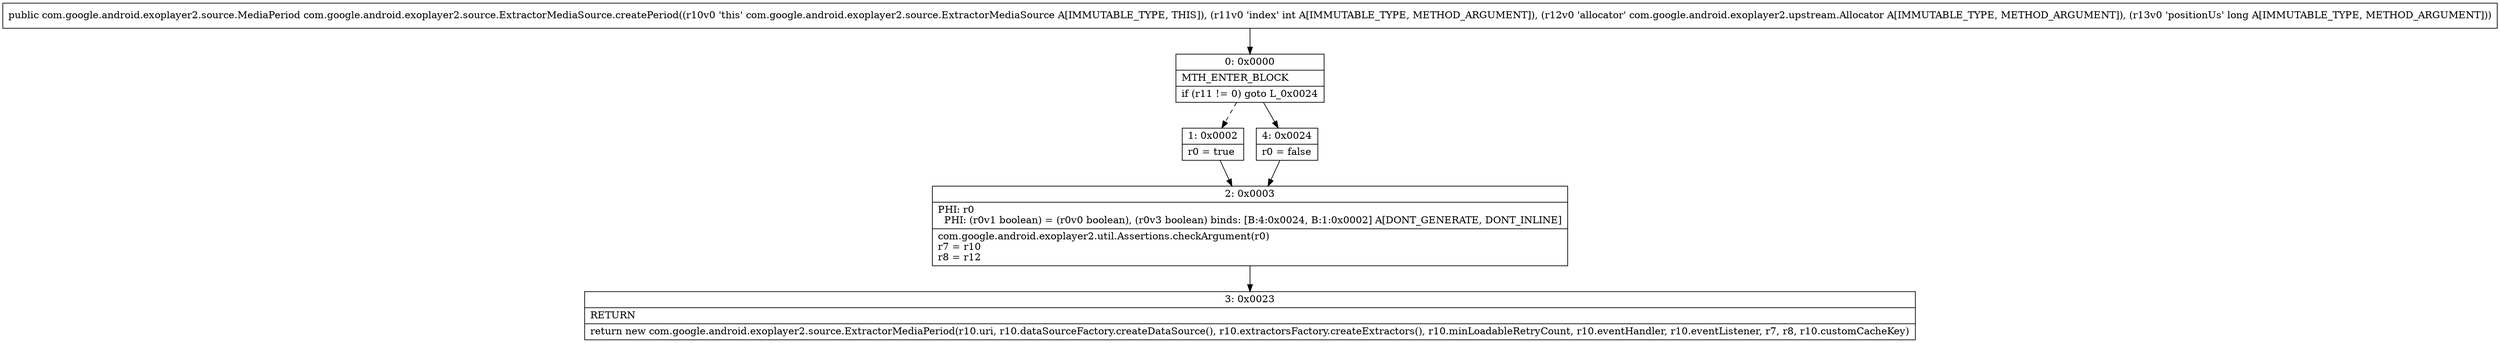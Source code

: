 digraph "CFG forcom.google.android.exoplayer2.source.ExtractorMediaSource.createPeriod(ILcom\/google\/android\/exoplayer2\/upstream\/Allocator;J)Lcom\/google\/android\/exoplayer2\/source\/MediaPeriod;" {
Node_0 [shape=record,label="{0\:\ 0x0000|MTH_ENTER_BLOCK\l|if (r11 != 0) goto L_0x0024\l}"];
Node_1 [shape=record,label="{1\:\ 0x0002|r0 = true\l}"];
Node_2 [shape=record,label="{2\:\ 0x0003|PHI: r0 \l  PHI: (r0v1 boolean) = (r0v0 boolean), (r0v3 boolean) binds: [B:4:0x0024, B:1:0x0002] A[DONT_GENERATE, DONT_INLINE]\l|com.google.android.exoplayer2.util.Assertions.checkArgument(r0)\lr7 = r10\lr8 = r12\l}"];
Node_3 [shape=record,label="{3\:\ 0x0023|RETURN\l|return new com.google.android.exoplayer2.source.ExtractorMediaPeriod(r10.uri, r10.dataSourceFactory.createDataSource(), r10.extractorsFactory.createExtractors(), r10.minLoadableRetryCount, r10.eventHandler, r10.eventListener, r7, r8, r10.customCacheKey)\l}"];
Node_4 [shape=record,label="{4\:\ 0x0024|r0 = false\l}"];
MethodNode[shape=record,label="{public com.google.android.exoplayer2.source.MediaPeriod com.google.android.exoplayer2.source.ExtractorMediaSource.createPeriod((r10v0 'this' com.google.android.exoplayer2.source.ExtractorMediaSource A[IMMUTABLE_TYPE, THIS]), (r11v0 'index' int A[IMMUTABLE_TYPE, METHOD_ARGUMENT]), (r12v0 'allocator' com.google.android.exoplayer2.upstream.Allocator A[IMMUTABLE_TYPE, METHOD_ARGUMENT]), (r13v0 'positionUs' long A[IMMUTABLE_TYPE, METHOD_ARGUMENT])) }"];
MethodNode -> Node_0;
Node_0 -> Node_1[style=dashed];
Node_0 -> Node_4;
Node_1 -> Node_2;
Node_2 -> Node_3;
Node_4 -> Node_2;
}

